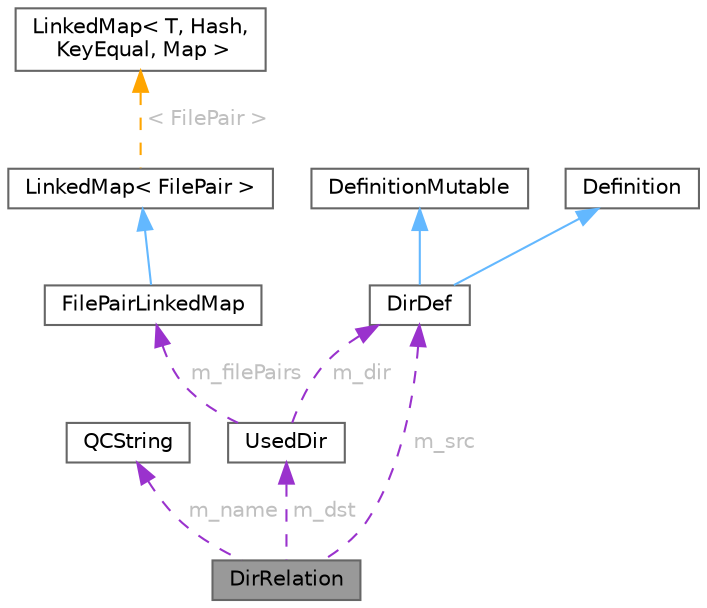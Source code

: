 digraph "DirRelation"
{
 // INTERACTIVE_SVG=YES
 // LATEX_PDF_SIZE
  bgcolor="transparent";
  edge [fontname=Helvetica,fontsize=10,labelfontname=Helvetica,labelfontsize=10];
  node [fontname=Helvetica,fontsize=10,shape=box,height=0.2,width=0.4];
  Node1 [label="DirRelation",height=0.2,width=0.4,color="gray40", fillcolor="grey60", style="filled", fontcolor="black",tooltip="A usage relation between two directories."];
  Node2 -> Node1 [dir="back",color="darkorchid3",style="dashed",label=" m_name",fontcolor="grey" ];
  Node2 [label="QCString",height=0.2,width=0.4,color="gray40", fillcolor="white", style="filled",URL="$d9/d45/class_q_c_string.html",tooltip="This is an alternative implementation of QCString."];
  Node3 -> Node1 [dir="back",color="darkorchid3",style="dashed",label=" m_src",fontcolor="grey" ];
  Node3 [label="DirDef",height=0.2,width=0.4,color="gray40", fillcolor="white", style="filled",URL="$d4/dd4/class_dir_def.html",tooltip="A model of a directory symbol."];
  Node4 -> Node3 [dir="back",color="steelblue1",style="solid"];
  Node4 [label="DefinitionMutable",height=0.2,width=0.4,color="gray40", fillcolor="white", style="filled",URL="$d0/d46/class_definition_mutable.html",tooltip=" "];
  Node5 -> Node3 [dir="back",color="steelblue1",style="solid"];
  Node5 [label="Definition",height=0.2,width=0.4,color="gray40", fillcolor="white", style="filled",URL="$d5/dcc/class_definition.html",tooltip="The common base class of all entity definitions found in the sources."];
  Node6 -> Node1 [dir="back",color="darkorchid3",style="dashed",label=" m_dst",fontcolor="grey" ];
  Node6 [label="UsedDir",height=0.2,width=0.4,color="gray40", fillcolor="white", style="filled",URL="$df/d42/class_used_dir.html",tooltip="Usage information of a directory."];
  Node3 -> Node6 [dir="back",color="darkorchid3",style="dashed",label=" m_dir",fontcolor="grey" ];
  Node7 -> Node6 [dir="back",color="darkorchid3",style="dashed",label=" m_filePairs",fontcolor="grey" ];
  Node7 [label="FilePairLinkedMap",height=0.2,width=0.4,color="gray40", fillcolor="white", style="filled",URL="$d3/d29/class_file_pair_linked_map.html",tooltip="A linked map of file pairs."];
  Node8 -> Node7 [dir="back",color="steelblue1",style="solid"];
  Node8 [label="LinkedMap\< FilePair \>",height=0.2,width=0.4,color="gray40", fillcolor="white", style="filled",URL="$d0/d2c/class_linked_map.html",tooltip=" "];
  Node9 -> Node8 [dir="back",color="orange",style="dashed",label=" \< FilePair \>",fontcolor="grey" ];
  Node9 [label="LinkedMap\< T, Hash,\l KeyEqual, Map \>",height=0.2,width=0.4,color="gray40", fillcolor="white", style="filled",URL="$d0/d2c/class_linked_map.html",tooltip="Container class representing a vector of objects with keys."];
}
